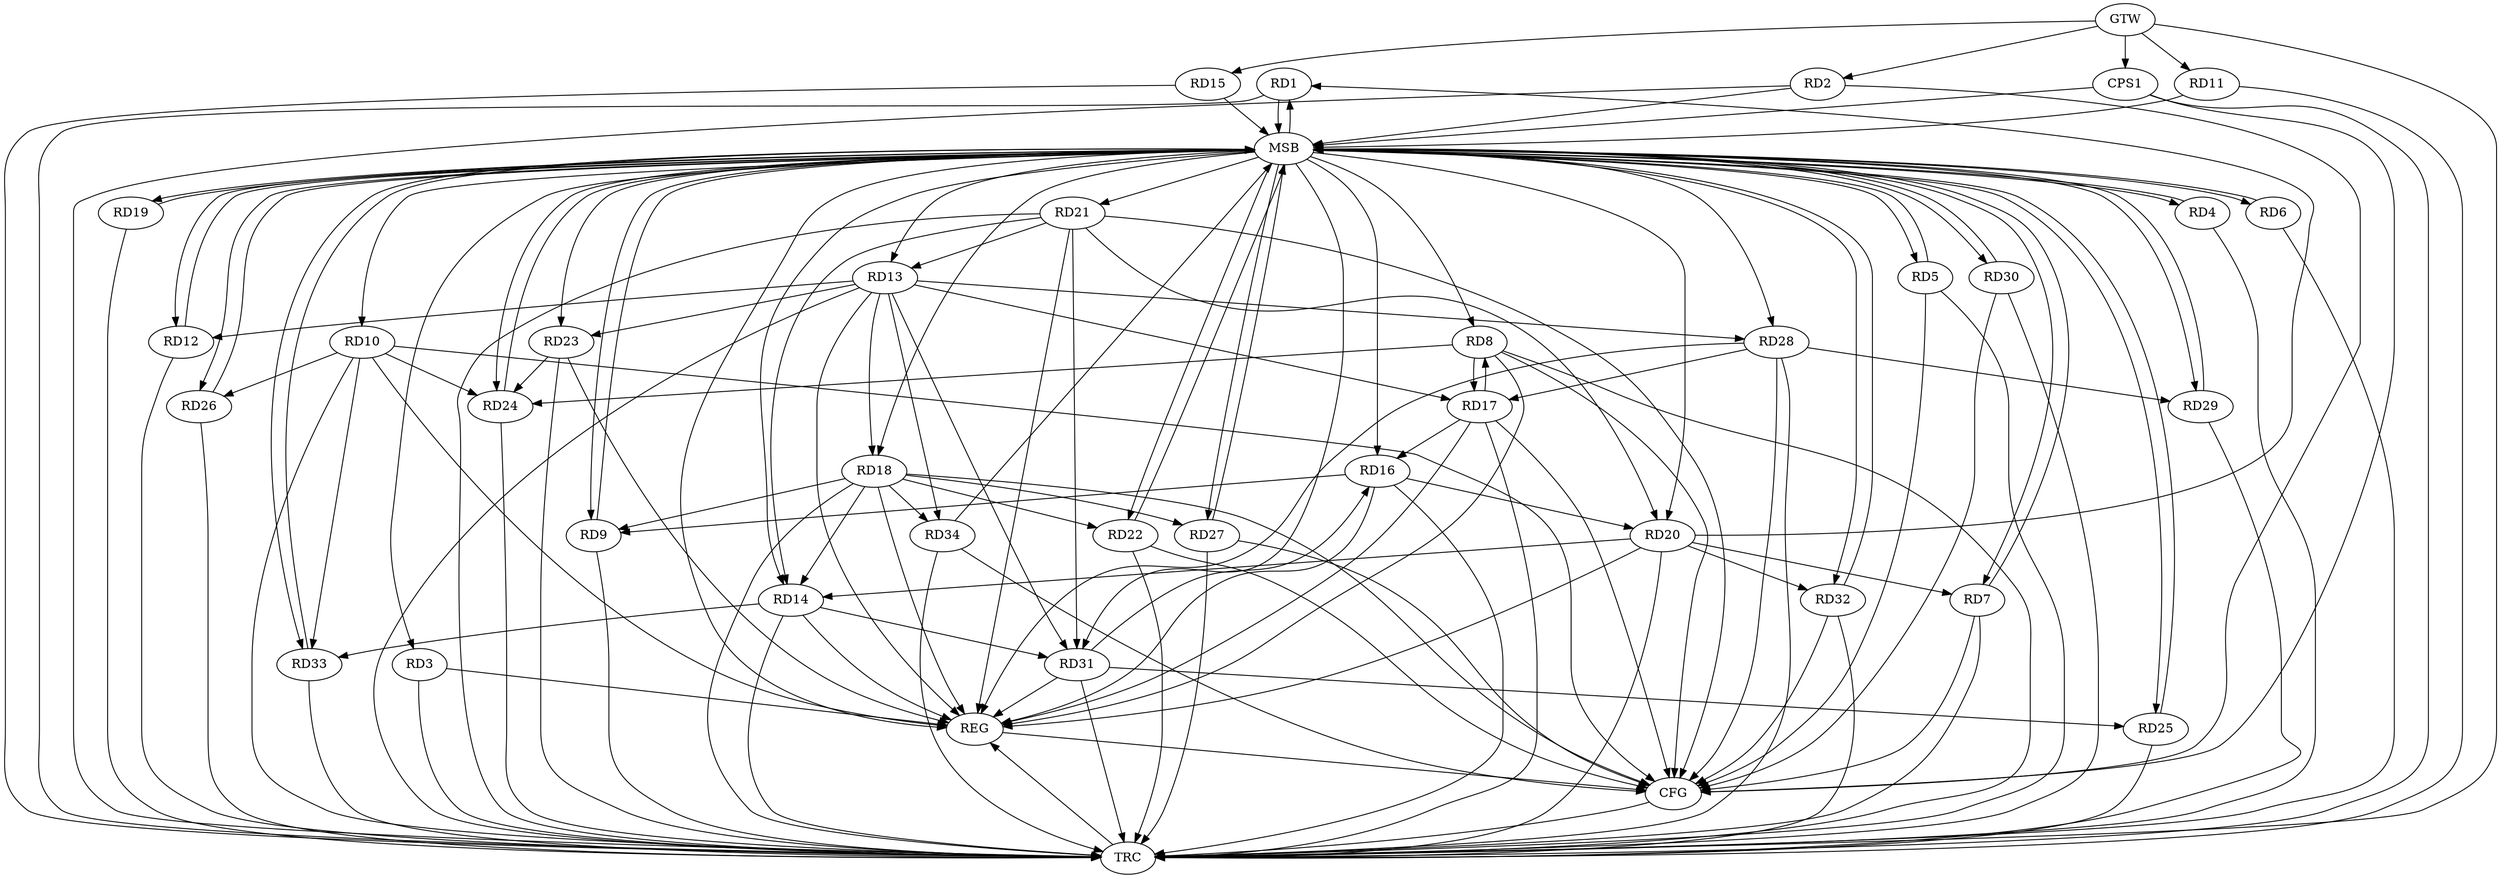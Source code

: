 strict digraph G {
  RD1 [ label="RD1" ];
  RD2 [ label="RD2" ];
  RD3 [ label="RD3" ];
  RD4 [ label="RD4" ];
  RD5 [ label="RD5" ];
  RD6 [ label="RD6" ];
  RD7 [ label="RD7" ];
  RD8 [ label="RD8" ];
  RD9 [ label="RD9" ];
  RD10 [ label="RD10" ];
  RD11 [ label="RD11" ];
  RD12 [ label="RD12" ];
  RD13 [ label="RD13" ];
  RD14 [ label="RD14" ];
  RD15 [ label="RD15" ];
  RD16 [ label="RD16" ];
  RD17 [ label="RD17" ];
  RD18 [ label="RD18" ];
  RD19 [ label="RD19" ];
  RD20 [ label="RD20" ];
  RD21 [ label="RD21" ];
  RD22 [ label="RD22" ];
  RD23 [ label="RD23" ];
  RD24 [ label="RD24" ];
  RD25 [ label="RD25" ];
  RD26 [ label="RD26" ];
  RD27 [ label="RD27" ];
  RD28 [ label="RD28" ];
  RD29 [ label="RD29" ];
  RD30 [ label="RD30" ];
  RD31 [ label="RD31" ];
  RD32 [ label="RD32" ];
  RD33 [ label="RD33" ];
  RD34 [ label="RD34" ];
  CPS1 [ label="CPS1" ];
  GTW [ label="GTW" ];
  REG [ label="REG" ];
  MSB [ label="MSB" ];
  CFG [ label="CFG" ];
  TRC [ label="TRC" ];
  RD20 -> RD1;
  RD20 -> RD7;
  RD8 -> RD17;
  RD17 -> RD8;
  RD8 -> RD24;
  RD16 -> RD9;
  RD18 -> RD9;
  RD10 -> RD24;
  RD10 -> RD26;
  RD10 -> RD33;
  RD13 -> RD12;
  RD13 -> RD17;
  RD13 -> RD18;
  RD21 -> RD13;
  RD13 -> RD23;
  RD13 -> RD28;
  RD13 -> RD31;
  RD13 -> RD34;
  RD18 -> RD14;
  RD20 -> RD14;
  RD21 -> RD14;
  RD14 -> RD31;
  RD14 -> RD33;
  RD17 -> RD16;
  RD16 -> RD20;
  RD31 -> RD16;
  RD28 -> RD17;
  RD18 -> RD22;
  RD18 -> RD27;
  RD18 -> RD34;
  RD21 -> RD20;
  RD20 -> RD32;
  RD21 -> RD31;
  RD23 -> RD24;
  RD31 -> RD25;
  RD28 -> RD29;
  GTW -> RD2;
  GTW -> RD11;
  GTW -> RD15;
  GTW -> CPS1;
  RD3 -> REG;
  RD8 -> REG;
  RD10 -> REG;
  RD13 -> REG;
  RD14 -> REG;
  RD16 -> REG;
  RD17 -> REG;
  RD18 -> REG;
  RD20 -> REG;
  RD21 -> REG;
  RD23 -> REG;
  RD28 -> REG;
  RD31 -> REG;
  RD1 -> MSB;
  MSB -> RD14;
  MSB -> RD18;
  MSB -> RD24;
  MSB -> REG;
  RD2 -> MSB;
  MSB -> RD8;
  MSB -> RD20;
  MSB -> RD31;
  MSB -> RD33;
  RD4 -> MSB;
  MSB -> RD3;
  MSB -> RD16;
  RD5 -> MSB;
  RD6 -> MSB;
  RD7 -> MSB;
  MSB -> RD12;
  MSB -> RD19;
  RD9 -> MSB;
  MSB -> RD4;
  MSB -> RD7;
  RD11 -> MSB;
  MSB -> RD22;
  MSB -> RD27;
  RD12 -> MSB;
  MSB -> RD10;
  MSB -> RD30;
  RD15 -> MSB;
  MSB -> RD6;
  MSB -> RD23;
  RD19 -> MSB;
  RD22 -> MSB;
  MSB -> RD29;
  RD24 -> MSB;
  RD25 -> MSB;
  MSB -> RD5;
  MSB -> RD9;
  MSB -> RD28;
  RD26 -> MSB;
  MSB -> RD13;
  MSB -> RD21;
  RD27 -> MSB;
  MSB -> RD1;
  MSB -> RD25;
  RD29 -> MSB;
  RD30 -> MSB;
  RD32 -> MSB;
  RD33 -> MSB;
  RD34 -> MSB;
  CPS1 -> MSB;
  MSB -> RD32;
  MSB -> RD26;
  RD8 -> CFG;
  RD10 -> CFG;
  RD28 -> CFG;
  RD2 -> CFG;
  RD22 -> CFG;
  CPS1 -> CFG;
  RD30 -> CFG;
  RD21 -> CFG;
  RD34 -> CFG;
  RD18 -> CFG;
  RD32 -> CFG;
  RD7 -> CFG;
  RD5 -> CFG;
  RD27 -> CFG;
  RD17 -> CFG;
  REG -> CFG;
  RD1 -> TRC;
  RD2 -> TRC;
  RD3 -> TRC;
  RD4 -> TRC;
  RD5 -> TRC;
  RD6 -> TRC;
  RD7 -> TRC;
  RD8 -> TRC;
  RD9 -> TRC;
  RD10 -> TRC;
  RD11 -> TRC;
  RD12 -> TRC;
  RD13 -> TRC;
  RD14 -> TRC;
  RD15 -> TRC;
  RD16 -> TRC;
  RD17 -> TRC;
  RD18 -> TRC;
  RD19 -> TRC;
  RD20 -> TRC;
  RD21 -> TRC;
  RD22 -> TRC;
  RD23 -> TRC;
  RD24 -> TRC;
  RD25 -> TRC;
  RD26 -> TRC;
  RD27 -> TRC;
  RD28 -> TRC;
  RD29 -> TRC;
  RD30 -> TRC;
  RD31 -> TRC;
  RD32 -> TRC;
  RD33 -> TRC;
  RD34 -> TRC;
  CPS1 -> TRC;
  GTW -> TRC;
  CFG -> TRC;
  TRC -> REG;
}
